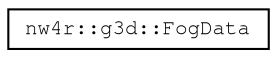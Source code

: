 digraph "Graphical Class Hierarchy"
{
 // LATEX_PDF_SIZE
  edge [fontname="FreeMono",fontsize="10",labelfontname="FreeMono",labelfontsize="10"];
  node [fontname="FreeMono",fontsize="10",shape=record];
  rankdir="LR";
  Node0 [label="nw4r::g3d::FogData",height=0.2,width=0.4,color="black", fillcolor="white", style="filled",URL="$structnw4r_1_1g3d_1_1_fog_data.html",tooltip=" "];
}
